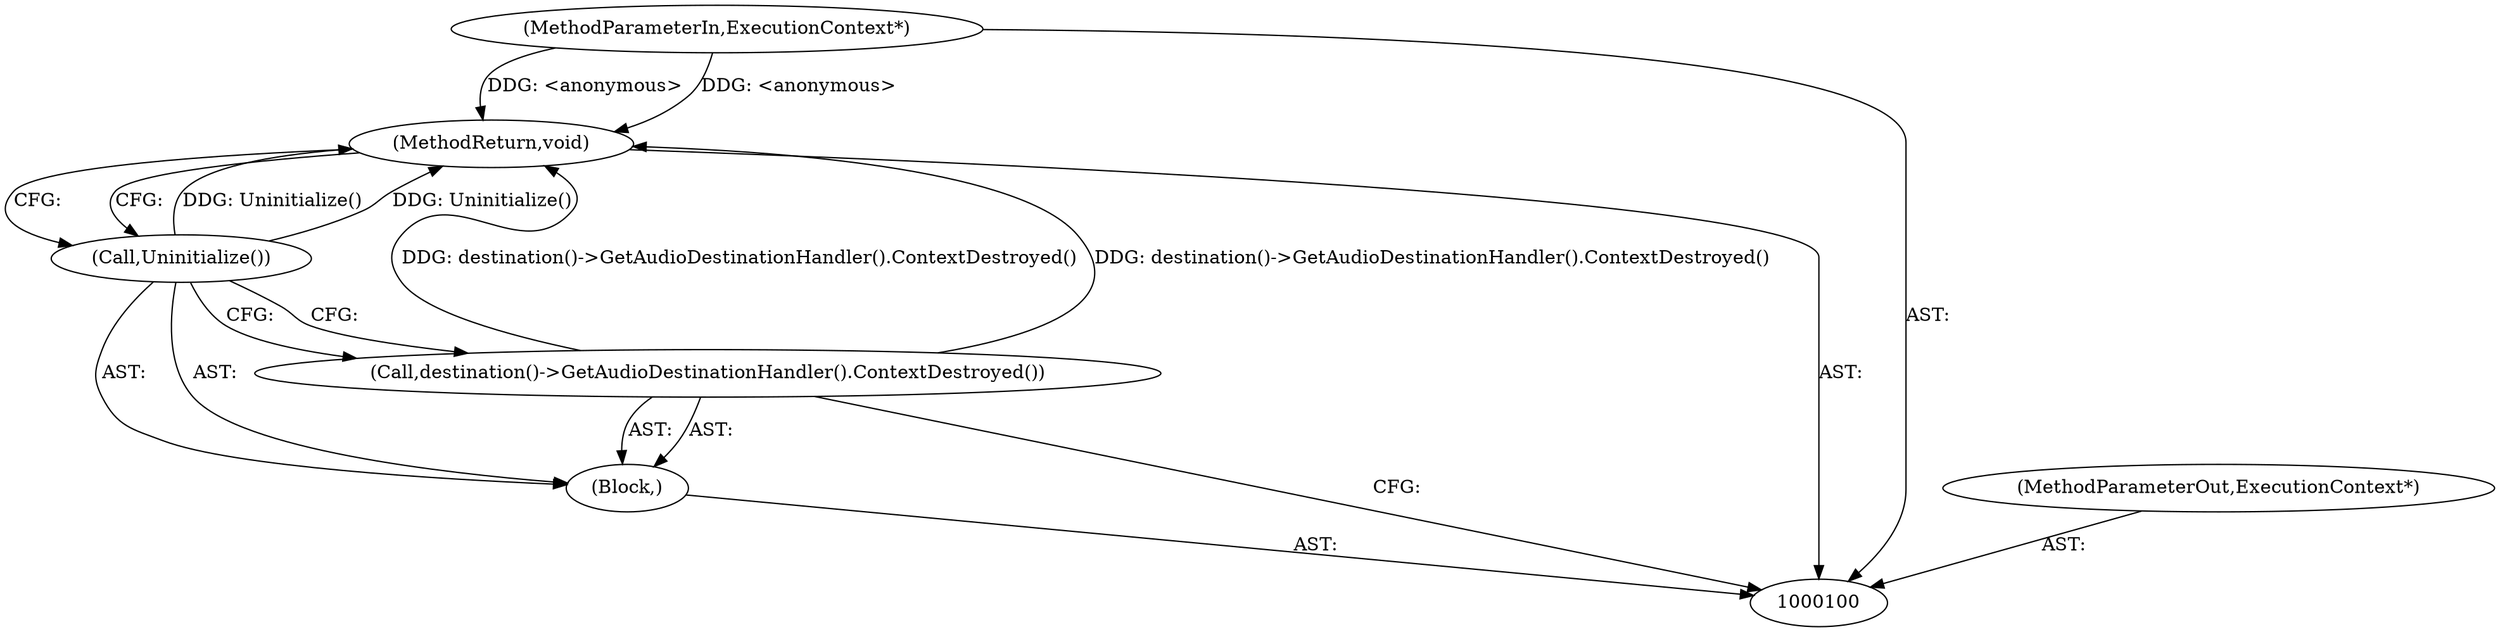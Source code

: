 digraph "0_Chrome_e3af3e7e4ff664d70d04b64e0a1890c259cf90f5" {
"1000105" [label="(MethodReturn,void)"];
"1000101" [label="(MethodParameterIn,ExecutionContext*)"];
"1000115" [label="(MethodParameterOut,ExecutionContext*)"];
"1000102" [label="(Block,)"];
"1000103" [label="(Call,destination()->GetAudioDestinationHandler().ContextDestroyed())"];
"1000104" [label="(Call,Uninitialize())"];
"1000105" -> "1000100"  [label="AST: "];
"1000105" -> "1000104"  [label="CFG: "];
"1000104" -> "1000105"  [label="DDG: Uninitialize()"];
"1000103" -> "1000105"  [label="DDG: destination()->GetAudioDestinationHandler().ContextDestroyed()"];
"1000101" -> "1000105"  [label="DDG: <anonymous>"];
"1000101" -> "1000100"  [label="AST: "];
"1000101" -> "1000105"  [label="DDG: <anonymous>"];
"1000115" -> "1000100"  [label="AST: "];
"1000102" -> "1000100"  [label="AST: "];
"1000103" -> "1000102"  [label="AST: "];
"1000104" -> "1000102"  [label="AST: "];
"1000103" -> "1000102"  [label="AST: "];
"1000103" -> "1000100"  [label="CFG: "];
"1000104" -> "1000103"  [label="CFG: "];
"1000103" -> "1000105"  [label="DDG: destination()->GetAudioDestinationHandler().ContextDestroyed()"];
"1000104" -> "1000102"  [label="AST: "];
"1000104" -> "1000103"  [label="CFG: "];
"1000105" -> "1000104"  [label="CFG: "];
"1000104" -> "1000105"  [label="DDG: Uninitialize()"];
}
